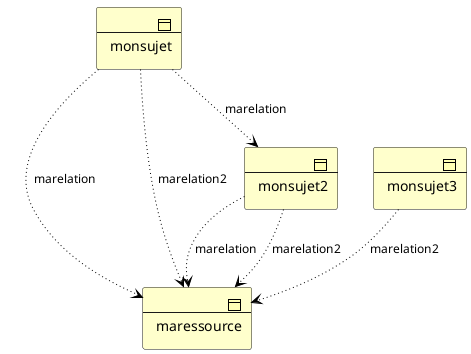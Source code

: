 @startuml zschema
!include <archimate/Archimate>
Business_Object(b5,"maressource")
Business_Object(b1,"monsujet")
Business_Object(b2,"monsujet2")
Business_Object(b3,"monsujet3")
Rel_Access_w(b1,b2,"marelation")
Rel_Access_w(b1,b5,"marelation")
Rel_Access_w(b2,b5,"marelation")
Rel_Access_w(b1,b5,"marelation2")
Rel_Access_w(b2,b5,"marelation2")
Rel_Access_w(b3,b5,"marelation2")
@enduml